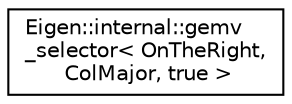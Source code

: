 digraph "Graphical Class Hierarchy"
{
  edge [fontname="Helvetica",fontsize="10",labelfontname="Helvetica",labelfontsize="10"];
  node [fontname="Helvetica",fontsize="10",shape=record];
  rankdir="LR";
  Node1 [label="Eigen::internal::gemv\l_selector\< OnTheRight,\l ColMajor, true \>",height=0.2,width=0.4,color="black", fillcolor="white", style="filled",URL="$struct_eigen_1_1internal_1_1gemv__selector_3_01_on_the_right_00_01_col_major_00_01true_01_4.html"];
}
